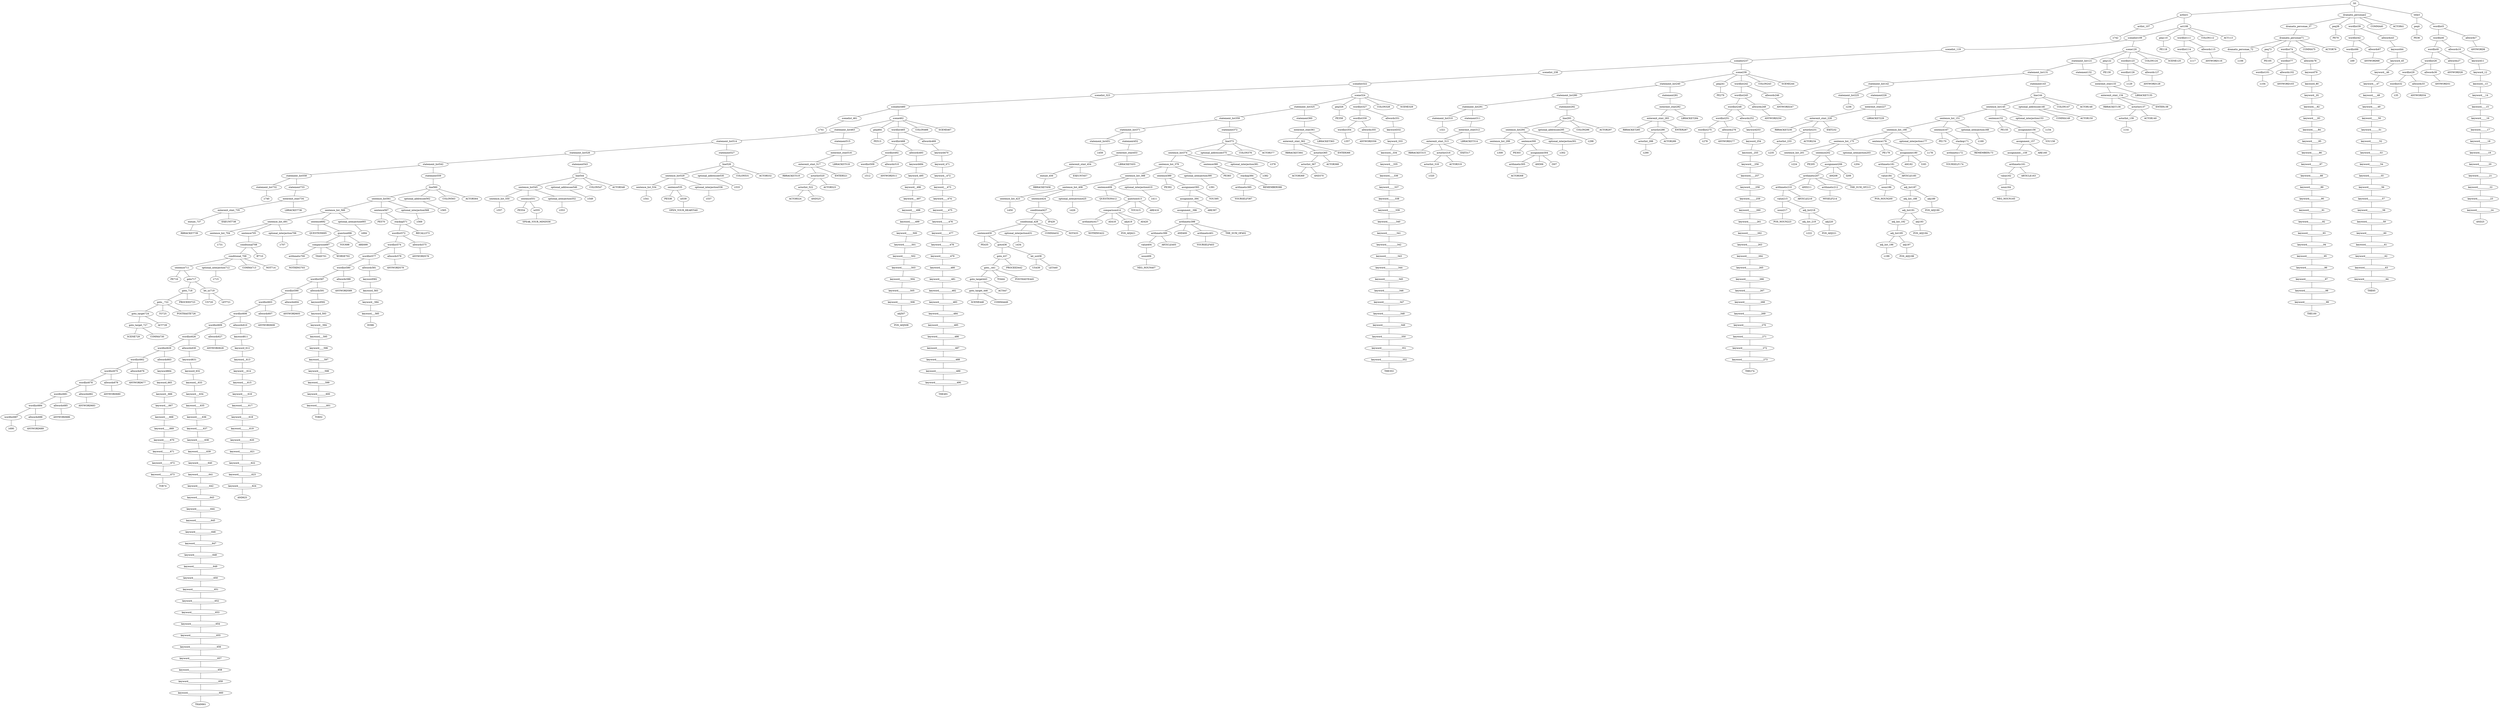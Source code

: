 strict graph {
	S0 -- actlist1
	S0 -- dramatis_personae2
	S0 -- title3

	title3 -- peq4
	title3 -- wordlist5

	wordlist5 -- wordlist6
	wordlist5 -- allwords7

	allwords7 -- ANYWORD8


	wordlist6 -- wordlist9
	wordlist6 -- allwords10

	allwords10 -- keyword11

	keyword11 -- keyword_12

	keyword_12 -- keyword__13

	keyword__13 -- keyword___14

	keyword___14 -- keyword____15

	keyword____15 -- keyword_____16

	keyword_____16 -- keyword______17

	keyword______17 -- keyword_______18

	keyword_______18 -- keyword________19

	keyword________19 -- keyword_________20

	keyword_________20 -- keyword__________21

	keyword__________21 -- keyword___________22

	keyword___________22 -- keyword____________23

	keyword____________23 -- keyword_____________24

	keyword_____________24 -- AND25


	wordlist9 -- wordlist26
	wordlist9 -- allwords27

	allwords27 -- ANYWORD28


	wordlist26 -- wordlist29
	wordlist26 -- allwords30

	allwords30 -- ANYWORD31


	wordlist29 -- wordlist32
	wordlist29 -- allwords33

	allwords33 -- ANYWORD34


	wordlist32 -- λ35

	peq4 -- PE36


	dramatis_personae2 -- dramatis_personae_37
	dramatis_personae2 -- peq38
	dramatis_personae2 -- wordlist39
	dramatis_personae2 -- COMMA40
	dramatis_personae2 -- ACTOR41



	wordlist39 -- wordlist42
	wordlist39 -- allwords43

	allwords43 -- keyword44

	keyword44 -- keyword_45

	keyword_45 -- keyword__46

	keyword__46 -- keyword___47

	keyword___47 -- keyword____48

	keyword____48 -- keyword_____49

	keyword_____49 -- keyword______50

	keyword______50 -- keyword_______51

	keyword_______51 -- keyword________52

	keyword________52 -- keyword_________53

	keyword_________53 -- keyword__________54

	keyword__________54 -- keyword___________55

	keyword___________55 -- keyword____________56

	keyword____________56 -- keyword_____________57

	keyword_____________57 -- keyword______________58

	keyword______________58 -- keyword_______________59

	keyword_______________59 -- keyword________________60

	keyword________________60 -- keyword_________________61

	keyword_________________61 -- keyword__________________62

	keyword__________________62 -- keyword___________________63

	keyword___________________63 -- keyword____________________64

	keyword____________________64 -- THE65


	wordlist42 -- wordlist66
	wordlist42 -- allwords67

	allwords67 -- ANYWORD68


	wordlist66 -- λ69

	peq38 -- PE70


	dramatis_personae_37 -- dramatis_personae71

	dramatis_personae71 -- dramatis_personae_72
	dramatis_personae71 -- peq73
	dramatis_personae71 -- wordlist74
	dramatis_personae71 -- COMMA75
	dramatis_personae71 -- ACTOR76



	wordlist74 -- wordlist77
	wordlist74 -- allwords78

	allwords78 -- keyword79

	keyword79 -- keyword_80

	keyword_80 -- keyword__81

	keyword__81 -- keyword___82

	keyword___82 -- keyword____83

	keyword____83 -- keyword_____84

	keyword_____84 -- keyword______85

	keyword______85 -- keyword_______86

	keyword_______86 -- keyword________87

	keyword________87 -- keyword_________88

	keyword_________88 -- keyword__________89

	keyword__________89 -- keyword___________90

	keyword___________90 -- keyword____________91

	keyword____________91 -- keyword_____________92

	keyword_____________92 -- keyword______________93

	keyword______________93 -- keyword_______________94

	keyword_______________94 -- keyword________________95

	keyword________________95 -- keyword_________________96

	keyword_________________96 -- keyword__________________97

	keyword__________________97 -- keyword___________________98

	keyword___________________98 -- keyword____________________99

	keyword____________________99 -- THE100


	wordlist77 -- wordlist101
	wordlist77 -- allwords102

	allwords102 -- ANYWORD103


	wordlist101 -- λ104

	peq73 -- PE105


	dramatis_personae_72 -- λ106

	actlist1 -- actlist_107
	actlist1 -- act108

	act108 -- scenelist109
	act108 -- peq110
	act108 -- wordlist111
	act108 -- COLON112
	act108 -- ACT113



	wordlist111 -- wordlist114
	wordlist111 -- allwords115

	allwords115 -- ANYWORD116


	wordlist114 -- λ117

	peq110 -- PE118


	scenelist109 -- scenelist_119
	scenelist109 -- scene120

	scene120 -- statement_list121
	scene120 -- peq122
	scene120 -- wordlist123
	scene120 -- COLON124
	scene120 -- SCENE125



	wordlist123 -- wordlist126
	wordlist123 -- allwords127

	allwords127 -- ANYWORD128


	wordlist126 -- λ129

	peq122 -- PE130


	statement_list121 -- statement_list131
	statement_list121 -- statement132

	statement132 -- enterexit_stmt133

	enterexit_stmt133 -- enterexit_stmt_134
	enterexit_stmt133 -- LBRACKET135


	enterexit_stmt_134 -- RBRACKET136
	enterexit_stmt_134 -- actorlist137
	enterexit_stmt_134 -- ENTER138


	actorlist137 -- actorlist_139
	actorlist137 -- ACTOR140


	actorlist_139 -- λ141


	statement_list131 -- statement_list142
	statement_list131 -- statement143

	statement143 -- line144

	line144 -- sentence_list145
	line144 -- optional_addressee146
	line144 -- COLON147
	line144 -- ACTOR148



	optional_addressee146 -- COMMA149
	optional_addressee146 -- ACTOR150



	sentence_list145 -- sentence_list_151
	sentence_list145 -- sentence152
	sentence_list145 -- optional_interjection153

	optional_interjection153 -- λ154

	sentence152 -- PE155
	sentence152 -- assignment156

	assignment156 -- assignment_157
	assignment156 -- YOU158


	assignment_157 -- assignment__159
	assignment_157 -- ARE160


	assignment__159 -- arithmetic161

	arithmetic161 -- value162
	arithmetic161 -- ARTICLE163


	value162 -- noun164

	noun164 -- NEG_NOUN165



	sentence_list_151 -- sentence_list_166
	sentence_list_151 -- sentence167
	sentence_list_151 -- optional_interjection168

	optional_interjection168 -- λ169

	sentence167 -- PE170
	sentence167 -- stackop171

	stackop171 -- arithmetic172
	stackop171 -- REMEMBER173


	arithmetic172 -- YOURSELF174



	sentence_list_166 -- sentence_list_175
	sentence_list_166 -- sentence176
	sentence_list_166 -- optional_interjection177

	optional_interjection177 -- λ178

	sentence176 -- PE179
	sentence176 -- assignment180

	assignment180 -- arithmetic181
	assignment180 -- AM182
	assignment180 -- I183



	arithmetic181 -- value184
	arithmetic181 -- ARTICLE185


	value184 -- noun186
	value184 -- adj_list187

	adj_list187 -- adj_list_188
	adj_list187 -- adj189

	adj189 -- POS_ADJ190


	adj_list_188 -- adj_list191

	adj_list191 -- adj_list_192
	adj_list191 -- adj193

	adj193 -- POS_ADJ194


	adj_list_192 -- adj_list195

	adj_list195 -- adj_list_196
	adj_list195 -- adj197

	adj197 -- POS_ADJ198


	adj_list_196 -- λ199

	noun186 -- POS_NOUN200



	sentence_list_175 -- sentence_list_201
	sentence_list_175 -- sentence202
	sentence_list_175 -- optional_interjection203

	optional_interjection203 -- λ204

	sentence202 -- PE205
	sentence202 -- assignment206

	assignment206 -- arithmetic207
	assignment206 -- AM208
	assignment206 -- I209



	arithmetic207 -- arithmetic210
	arithmetic207 -- AND211
	arithmetic207 -- arithmetic212
	arithmetic207 -- THE_SUM_OF213


	arithmetic212 -- MYSELF214



	arithmetic210 -- value215
	arithmetic210 -- ARTICLE216


	value215 -- noun217
	value215 -- adj_list218

	adj_list218 -- adj_list_219
	adj_list218 -- adj220

	adj220 -- POS_ADJ221


	adj_list_219 -- λ222

	noun217 -- POS_NOUN223



	sentence_list_201 -- λ224

	statement_list142 -- statement_list225
	statement_list142 -- statement226

	statement226 -- enterexit_stmt227

	enterexit_stmt227 -- enterexit_stmt_228
	enterexit_stmt227 -- LBRACKET229


	enterexit_stmt_228 -- RBRACKET230
	enterexit_stmt_228 -- actorlist231
	enterexit_stmt_228 -- EXIT232


	actorlist231 -- actorlist_233
	actorlist231 -- ACTOR234


	actorlist_233 -- λ235


	statement_list225 -- λ236

	scenelist_119 -- scenelist237

	scenelist237 -- scenelist_238
	scenelist237 -- scene239

	scene239 -- statement_list240
	scene239 -- peq241
	scene239 -- wordlist242
	scene239 -- COLON243
	scene239 -- SCENE244



	wordlist242 -- wordlist245
	wordlist242 -- allwords246

	allwords246 -- ANYWORD247


	wordlist245 -- wordlist248
	wordlist245 -- allwords249

	allwords249 -- ANYWORD250


	wordlist248 -- wordlist251
	wordlist248 -- allwords252

	allwords252 -- keyword253

	keyword253 -- keyword_254

	keyword_254 -- keyword__255

	keyword__255 -- keyword___256

	keyword___256 -- keyword____257

	keyword____257 -- keyword_____258

	keyword_____258 -- keyword______259

	keyword______259 -- keyword_______260

	keyword_______260 -- keyword________261

	keyword________261 -- keyword_________262

	keyword_________262 -- keyword__________263

	keyword__________263 -- keyword___________264

	keyword___________264 -- keyword____________265

	keyword____________265 -- keyword_____________266

	keyword_____________266 -- keyword______________267

	keyword______________267 -- keyword_______________268

	keyword_______________268 -- keyword________________269

	keyword________________269 -- keyword_________________270

	keyword_________________270 -- keyword__________________271

	keyword__________________271 -- keyword___________________272

	keyword___________________272 -- keyword____________________273

	keyword____________________273 -- THE274


	wordlist251 -- wordlist275
	wordlist251 -- allwords276

	allwords276 -- ANYWORD277


	wordlist275 -- λ278

	peq241 -- PE279


	statement_list240 -- statement_list280
	statement_list240 -- statement281

	statement281 -- enterexit_stmt282

	enterexit_stmt282 -- enterexit_stmt_283
	enterexit_stmt282 -- LBRACKET284


	enterexit_stmt_283 -- RBRACKET285
	enterexit_stmt_283 -- actorlist286
	enterexit_stmt_283 -- ENTER287


	actorlist286 -- actorlist_288
	actorlist286 -- ACTOR289


	actorlist_288 -- λ290


	statement_list280 -- statement_list291
	statement_list280 -- statement292

	statement292 -- line293

	line293 -- sentence_list294
	line293 -- optional_addressee295
	line293 -- COLON296
	line293 -- ACTOR297



	optional_addressee295 -- λ298

	sentence_list294 -- sentence_list_299
	sentence_list294 -- sentence300
	sentence_list294 -- optional_interjection301

	optional_interjection301 -- λ302

	sentence300 -- PE303
	sentence300 -- assignment304

	assignment304 -- arithmetic305
	assignment304 -- AM306
	assignment304 -- I307



	arithmetic305 -- ACTOR308



	sentence_list_299 -- λ309

	statement_list291 -- statement_list310
	statement_list291 -- statement311

	statement311 -- enterexit_stmt312

	enterexit_stmt312 -- enterexit_stmt_313
	enterexit_stmt312 -- LBRACKET314


	enterexit_stmt_313 -- RBRACKET315
	enterexit_stmt_313 -- actorlist316
	enterexit_stmt_313 -- EXIT317


	actorlist316 -- actorlist_318
	actorlist316 -- ACTOR319


	actorlist_318 -- λ320


	statement_list310 -- λ321

	scenelist_238 -- scenelist322

	scenelist322 -- scenelist_323
	scenelist322 -- scene324

	scene324 -- statement_list325
	scene324 -- peq326
	scene324 -- wordlist327
	scene324 -- COLON328
	scene324 -- SCENE329



	wordlist327 -- wordlist330
	wordlist327 -- allwords331

	allwords331 -- keyword332

	keyword332 -- keyword_333

	keyword_333 -- keyword__334

	keyword__334 -- keyword___335

	keyword___335 -- keyword____336

	keyword____336 -- keyword_____337

	keyword_____337 -- keyword______338

	keyword______338 -- keyword_______339

	keyword_______339 -- keyword________340

	keyword________340 -- keyword_________341

	keyword_________341 -- keyword__________342

	keyword__________342 -- keyword___________343

	keyword___________343 -- keyword____________344

	keyword____________344 -- keyword_____________345

	keyword_____________345 -- keyword______________346

	keyword______________346 -- keyword_______________347

	keyword_______________347 -- keyword________________348

	keyword________________348 -- keyword_________________349

	keyword_________________349 -- keyword__________________350

	keyword__________________350 -- keyword___________________351

	keyword___________________351 -- keyword____________________352

	keyword____________________352 -- THE353


	wordlist330 -- wordlist354
	wordlist330 -- allwords355

	allwords355 -- ANYWORD356


	wordlist354 -- λ357

	peq326 -- PE358


	statement_list325 -- statement_list359
	statement_list325 -- statement360

	statement360 -- enterexit_stmt361

	enterexit_stmt361 -- enterexit_stmt_362
	enterexit_stmt361 -- LBRACKET363


	enterexit_stmt_362 -- RBRACKET364
	enterexit_stmt_362 -- actorlist365
	enterexit_stmt_362 -- ENTER366


	actorlist365 -- actorlist_367
	actorlist365 -- ACTOR368


	actorlist_367 -- ACTOR369
	actorlist_367 -- AND370




	statement_list359 -- statement_list371
	statement_list359 -- statement372

	statement372 -- line373

	line373 -- sentence_list374
	line373 -- optional_addressee375
	line373 -- COLON376
	line373 -- ACTOR377



	optional_addressee375 -- λ378

	sentence_list374 -- sentence_list_379
	sentence_list374 -- sentence380
	sentence_list374 -- optional_interjection381

	optional_interjection381 -- λ382

	sentence380 -- PE383
	sentence380 -- stackop384

	stackop384 -- arithmetic385
	stackop384 -- REMEMBER386


	arithmetic385 -- YOURSELF387



	sentence_list_379 -- sentence_list_388
	sentence_list_379 -- sentence389
	sentence_list_379 -- optional_interjection390

	optional_interjection390 -- λ391

	sentence389 -- PE392
	sentence389 -- assignment393

	assignment393 -- assignment_394
	assignment393 -- YOU395


	assignment_394 -- assignment__396
	assignment_394 -- ARE397


	assignment__396 -- arithmetic398

	arithmetic398 -- arithmetic399
	arithmetic398 -- AND400
	arithmetic398 -- arithmetic401
	arithmetic398 -- THE_SUM_OF402


	arithmetic401 -- YOURSELF403



	arithmetic399 -- value404
	arithmetic399 -- ARTICLE405


	value404 -- noun406

	noun406 -- NEG_NOUN407



	sentence_list_388 -- sentence_list_408
	sentence_list_388 -- sentence409
	sentence_list_388 -- optional_interjection410

	optional_interjection410 -- λ411

	sentence409 -- QUESTION412
	sentence409 -- question413

	question413 -- comparison414
	question413 -- YOU415
	question413 -- ARE416



	comparison414 -- arithmetic417
	comparison414 -- AS418
	comparison414 -- adj419
	comparison414 -- AS420


	adj419 -- POS_ADJ421



	arithmetic417 -- NOTHING422



	sentence_list_408 -- sentence_list_423
	sentence_list_408 -- sentence424
	sentence_list_408 -- optional_interjection425

	optional_interjection425 -- λ426

	sentence424 -- conditional427

	conditional427 -- conditional_428
	conditional427 -- IF429


	conditional_428 -- sentence430
	conditional_428 -- optional_interjection431
	conditional_428 -- COMMA432
	conditional_428 -- NOT433



	optional_interjection431 -- λ434

	sentence430 -- PE435
	sentence430 -- goto436

	goto436 -- goto_437
	goto436 -- let_us438

	let_us438 -- US439
	let_us438 -- LET440



	goto_437 -- goto__441
	goto_437 -- PROCEED442


	goto__441 -- goto_target443
	goto__441 -- TO444
	goto__441 -- POSTHASTE445



	goto_target443 -- goto_target_446
	goto_target443 -- ACT447


	goto_target_446 -- SCENE448
	goto_target_446 -- COMMA449




	sentence_list_423 -- λ450

	statement_list371 -- statement_list451
	statement_list371 -- statement452

	statement452 -- enterexit_stmt453

	enterexit_stmt453 -- enterexit_stmt_454
	enterexit_stmt453 -- LBRACKET455


	enterexit_stmt_454 -- exeunt_456
	enterexit_stmt_454 -- EXEUNT457


	exeunt_456 -- RBRACKET458


	statement_list451 -- λ459

	scenelist_323 -- scenelist460

	scenelist460 -- scenelist_461
	scenelist460 -- scene462

	scene462 -- statement_list463
	scene462 -- peq464
	scene462 -- wordlist465
	scene462 -- COLON466
	scene462 -- SCENE467



	wordlist465 -- wordlist468
	wordlist465 -- allwords469

	allwords469 -- keyword470

	keyword470 -- keyword_471

	keyword_471 -- keyword__472

	keyword__472 -- keyword___473

	keyword___473 -- keyword____474

	keyword____474 -- keyword_____475

	keyword_____475 -- keyword______476

	keyword______476 -- keyword_______477

	keyword_______477 -- keyword________478

	keyword________478 -- keyword_________479

	keyword_________479 -- keyword__________480

	keyword__________480 -- keyword___________481

	keyword___________481 -- keyword____________482

	keyword____________482 -- keyword_____________483

	keyword_____________483 -- keyword______________484

	keyword______________484 -- keyword_______________485

	keyword_______________485 -- keyword________________486

	keyword________________486 -- keyword_________________487

	keyword_________________487 -- keyword__________________488

	keyword__________________488 -- keyword___________________489

	keyword___________________489 -- keyword____________________490

	keyword____________________490 -- THE491


	wordlist468 -- wordlist492
	wordlist468 -- allwords493

	allwords493 -- keyword494

	keyword494 -- keyword_495

	keyword_495 -- keyword__496

	keyword__496 -- keyword___497

	keyword___497 -- keyword____498

	keyword____498 -- keyword_____499

	keyword_____499 -- keyword______500

	keyword______500 -- keyword_______501

	keyword_______501 -- keyword________502

	keyword________502 -- keyword_________503

	keyword_________503 -- keyword__________504

	keyword__________504 -- keyword___________505

	keyword___________505 -- keyword____________506

	keyword____________506 -- adj507

	adj507 -- POS_ADJ508


	wordlist492 -- wordlist509
	wordlist492 -- allwords510

	allwords510 -- ANYWORD511


	wordlist509 -- λ512

	peq464 -- PE513


	statement_list463 -- statement_list514
	statement_list463 -- statement515

	statement515 -- enterexit_stmt516

	enterexit_stmt516 -- enterexit_stmt_517
	enterexit_stmt516 -- LBRACKET518


	enterexit_stmt_517 -- RBRACKET519
	enterexit_stmt_517 -- actorlist520
	enterexit_stmt_517 -- ENTER521


	actorlist520 -- actorlist_522
	actorlist520 -- ACTOR523


	actorlist_522 -- ACTOR524
	actorlist_522 -- AND525




	statement_list514 -- statement_list526
	statement_list514 -- statement527

	statement527 -- line528

	line528 -- sentence_list529
	line528 -- optional_addressee530
	line528 -- COLON531
	line528 -- ACTOR532



	optional_addressee530 -- λ533

	sentence_list529 -- sentence_list_534
	sentence_list529 -- sentence535
	sentence_list529 -- optional_interjection536

	optional_interjection536 -- λ537

	sentence535 -- PE538
	sentence535 -- io539

	io539 -- OPEN_YOUR_HEART540



	sentence_list_534 -- λ541

	statement_list526 -- statement_list542
	statement_list526 -- statement543

	statement543 -- line544

	line544 -- sentence_list545
	line544 -- optional_addressee546
	line544 -- COLON547
	line544 -- ACTOR548



	optional_addressee546 -- λ549

	sentence_list545 -- sentence_list_550
	sentence_list545 -- sentence551
	sentence_list545 -- optional_interjection552

	optional_interjection552 -- λ553

	sentence551 -- PE554
	sentence551 -- io555

	io555 -- SPEAK_YOUR_MIND556



	sentence_list_550 -- λ557

	statement_list542 -- statement_list558
	statement_list542 -- statement559

	statement559 -- line560

	line560 -- sentence_list561
	line560 -- optional_addressee562
	line560 -- COLON563
	line560 -- ACTOR564



	optional_addressee562 -- λ565

	sentence_list561 -- sentence_list_566
	sentence_list561 -- sentence567
	sentence_list561 -- optional_interjection568

	optional_interjection568 -- λ569

	sentence567 -- PE570
	sentence567 -- stackop571

	stackop571 -- wordlist572
	stackop571 -- RECALL573


	wordlist572 -- wordlist574
	wordlist572 -- allwords575

	allwords575 -- ANYWORD576


	wordlist574 -- wordlist577
	wordlist574 -- allwords578

	allwords578 -- ANYWORD579


	wordlist577 -- wordlist580
	wordlist577 -- allwords581

	allwords581 -- keyword582

	keyword582 -- keyword_583

	keyword_583 -- keyword__584

	keyword__584 -- keyword___585

	keyword___585 -- IS586


	wordlist580 -- wordlist587
	wordlist580 -- allwords588

	allwords588 -- ANYWORD589


	wordlist587 -- wordlist590
	wordlist587 -- allwords591

	allwords591 -- keyword592

	keyword592 -- keyword_593

	keyword_593 -- keyword__594

	keyword__594 -- keyword___595

	keyword___595 -- keyword____596

	keyword____596 -- keyword_____597

	keyword_____597 -- keyword______598

	keyword______598 -- keyword_______599

	keyword_______599 -- keyword________600

	keyword________600 -- keyword_________601

	keyword_________601 -- TO602


	wordlist590 -- wordlist603
	wordlist590 -- allwords604

	allwords604 -- ANYWORD605


	wordlist603 -- wordlist606
	wordlist603 -- allwords607

	allwords607 -- ANYWORD608


	wordlist606 -- wordlist609
	wordlist606 -- allwords610

	allwords610 -- keyword611

	keyword611 -- keyword_612

	keyword_612 -- keyword__613

	keyword__613 -- keyword___614

	keyword___614 -- keyword____615

	keyword____615 -- keyword_____616

	keyword_____616 -- keyword______617

	keyword______617 -- keyword_______618

	keyword_______618 -- keyword________619

	keyword________619 -- keyword_________620

	keyword_________620 -- keyword__________621

	keyword__________621 -- keyword___________622

	keyword___________622 -- keyword____________623

	keyword____________623 -- keyword_____________624

	keyword_____________624 -- AND625


	wordlist609 -- wordlist626
	wordlist609 -- allwords627

	allwords627 -- ANYWORD628


	wordlist626 -- wordlist629
	wordlist626 -- allwords630

	allwords630 -- keyword631

	keyword631 -- keyword_632

	keyword_632 -- keyword__633

	keyword__633 -- keyword___634

	keyword___634 -- keyword____635

	keyword____635 -- keyword_____636

	keyword_____636 -- keyword______637

	keyword______637 -- keyword_______638

	keyword_______638 -- keyword________639

	keyword________639 -- keyword_________640

	keyword_________640 -- keyword__________641

	keyword__________641 -- keyword___________642

	keyword___________642 -- keyword____________643

	keyword____________643 -- keyword_____________644

	keyword_____________644 -- keyword______________645

	keyword______________645 -- keyword_______________646

	keyword_______________646 -- keyword________________647

	keyword________________647 -- keyword_________________648

	keyword_________________648 -- keyword__________________649

	keyword__________________649 -- keyword___________________650

	keyword___________________650 -- keyword____________________651

	keyword____________________651 -- keyword_____________________652

	keyword_____________________652 -- keyword______________________653

	keyword______________________653 -- keyword_______________________654

	keyword_______________________654 -- keyword________________________655

	keyword________________________655 -- keyword_________________________656

	keyword_________________________656 -- keyword__________________________657

	keyword__________________________657 -- keyword___________________________658

	keyword___________________________658 -- keyword____________________________659

	keyword____________________________659 -- keyword_____________________________660

	keyword_____________________________660 -- THAN661


	wordlist629 -- wordlist662
	wordlist629 -- allwords663

	allwords663 -- keyword664

	keyword664 -- keyword_665

	keyword_665 -- keyword__666

	keyword__666 -- keyword___667

	keyword___667 -- keyword____668

	keyword____668 -- keyword_____669

	keyword_____669 -- keyword______670

	keyword______670 -- keyword_______671

	keyword_______671 -- keyword________672

	keyword________672 -- keyword_________673

	keyword_________673 -- TO674


	wordlist662 -- wordlist675
	wordlist662 -- allwords676

	allwords676 -- ANYWORD677


	wordlist675 -- wordlist678
	wordlist675 -- allwords679

	allwords679 -- ANYWORD680


	wordlist678 -- wordlist681
	wordlist678 -- allwords682

	allwords682 -- ANYWORD683


	wordlist681 -- wordlist684
	wordlist681 -- allwords685

	allwords685 -- ANYWORD686


	wordlist684 -- wordlist687
	wordlist684 -- allwords688

	allwords688 -- ANYWORD689


	wordlist687 -- λ690


	sentence_list_566 -- sentence_list_691
	sentence_list_566 -- sentence692
	sentence_list_566 -- optional_interjection693

	optional_interjection693 -- λ694

	sentence692 -- QUESTION695
	sentence692 -- question696

	question696 -- comparison697
	question696 -- YOU698
	question696 -- ARE699



	comparison697 -- arithmetic700
	comparison697 -- THAN701
	comparison697 -- WORSE702



	arithmetic700 -- NOTHING703



	sentence_list_691 -- sentence_list_704
	sentence_list_691 -- sentence705
	sentence_list_691 -- optional_interjection706

	optional_interjection706 -- λ707

	sentence705 -- conditional708

	conditional708 -- conditional_709
	conditional708 -- IF710


	conditional_709 -- sentence711
	conditional_709 -- optional_interjection712
	conditional_709 -- COMMA713
	conditional_709 -- NOT714



	optional_interjection712 -- λ715

	sentence711 -- PE716
	sentence711 -- goto717

	goto717 -- goto_718
	goto717 -- let_us719

	let_us719 -- US720
	let_us719 -- LET721



	goto_718 -- goto__722
	goto_718 -- PROCEED723


	goto__722 -- goto_target724
	goto__722 -- TO725
	goto__722 -- POSTHASTE726



	goto_target724 -- goto_target_727
	goto_target724 -- ACT728


	goto_target_727 -- SCENE729
	goto_target_727 -- COMMA730




	sentence_list_704 -- λ731

	statement_list558 -- statement_list732
	statement_list558 -- statement733

	statement733 -- enterexit_stmt734

	enterexit_stmt734 -- enterexit_stmt_735
	enterexit_stmt734 -- LBRACKET736


	enterexit_stmt_735 -- exeunt_737
	enterexit_stmt_735 -- EXEUNT738


	exeunt_737 -- RBRACKET739


	statement_list732 -- λ740

	scenelist_461 -- λ741

	actlist_107 -- λ742


}